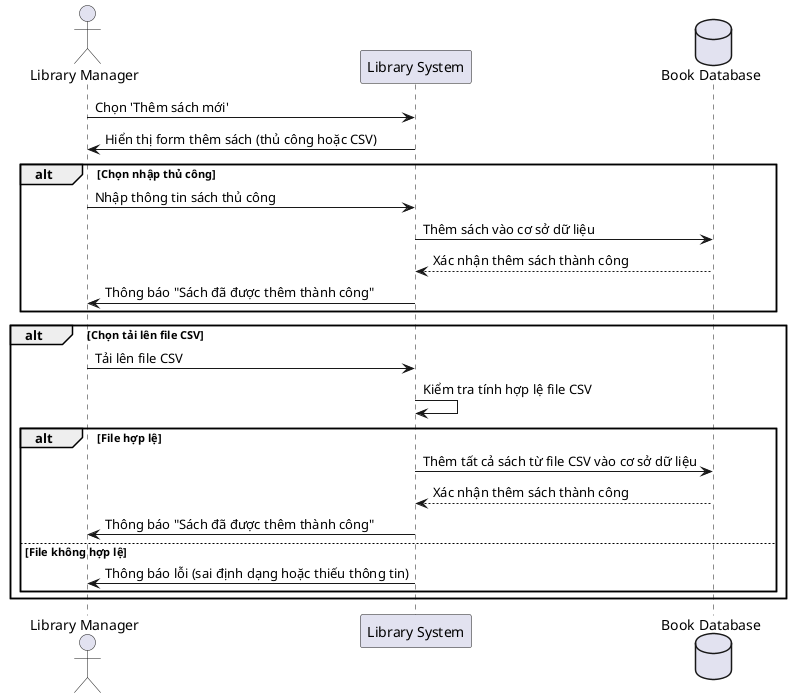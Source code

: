 @startuml
actor "Library Manager" as manager
participant "Library System" as system
database "Book Database" as db

manager -> system : Chọn 'Thêm sách mới'
system -> manager : Hiển thị form thêm sách (thủ công hoặc CSV)

alt Chọn nhập thủ công
    manager -> system : Nhập thông tin sách thủ công
    system -> db : Thêm sách vào cơ sở dữ liệu
    db --> system : Xác nhận thêm sách thành công
    system -> manager : Thông báo "Sách đã được thêm thành công"
end

alt Chọn tải lên file CSV
    manager -> system : Tải lên file CSV
    system -> system : Kiểm tra tính hợp lệ file CSV
    alt File hợp lệ
        system -> db : Thêm tất cả sách từ file CSV vào cơ sở dữ liệu
        db --> system : Xác nhận thêm sách thành công
        system -> manager : Thông báo "Sách đã được thêm thành công"
    else File không hợp lệ
        system -> manager : Thông báo lỗi (sai định dạng hoặc thiếu thông tin)
    end
end

@enduml
